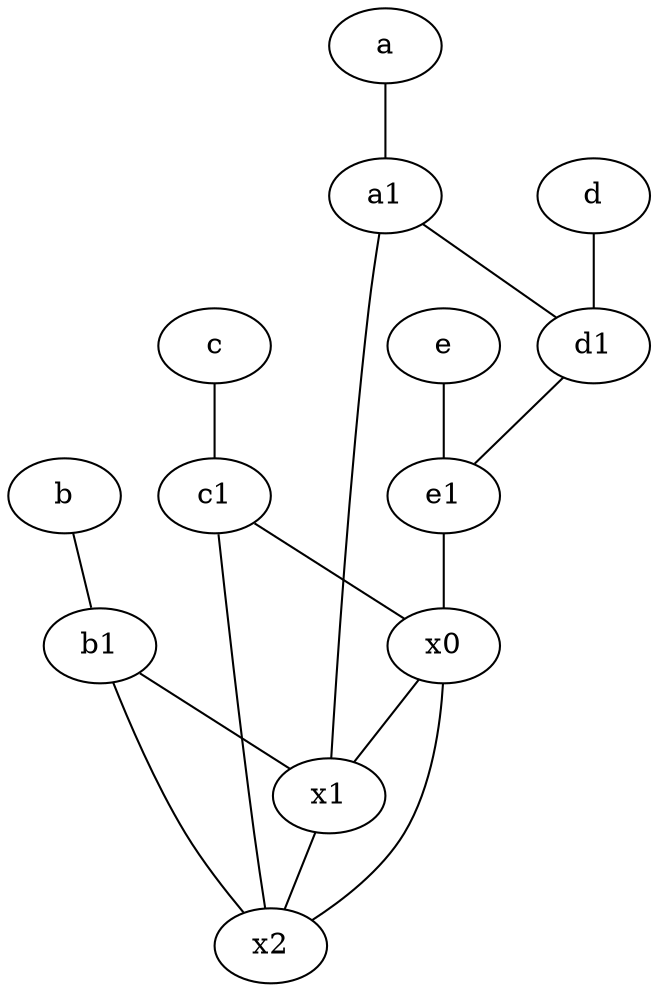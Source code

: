graph {
	node [labelfontsize=50]
	a [labelfontsize=50 pos="8,2!"]
	e1 [labelfontsize=50 pos="7,7!"]
	e [labelfontsize=50 pos="7,9!"]
	x2 [labelfontsize=50]
	b1 [labelfontsize=50 pos="9,4!"]
	b [labelfontsize=50 pos="10,4!"]
	c1 [labelfontsize=50 pos="4.5,3!"]
	c [labelfontsize=50 pos="4.5,2!"]
	a1 [labelfontsize=50 pos="8,3!"]
	x0 [labelfontsize=50]
	d [labelfontsize=50 pos="2,5!"]
	d1 [labelfontsize=50 pos="3,5!"]
	x1 [labelfontsize=50]
	e -- e1
	x1 -- x2
	c1 -- x2
	a1 -- x1
	b1 -- x2
	e1 -- x0
	d -- d1
	a -- a1
	b1 -- x1
	a1 -- d1
	x0 -- x1
	c -- c1
	b -- b1
	x0 -- x2
	c1 -- x0
	d1 -- e1
}
